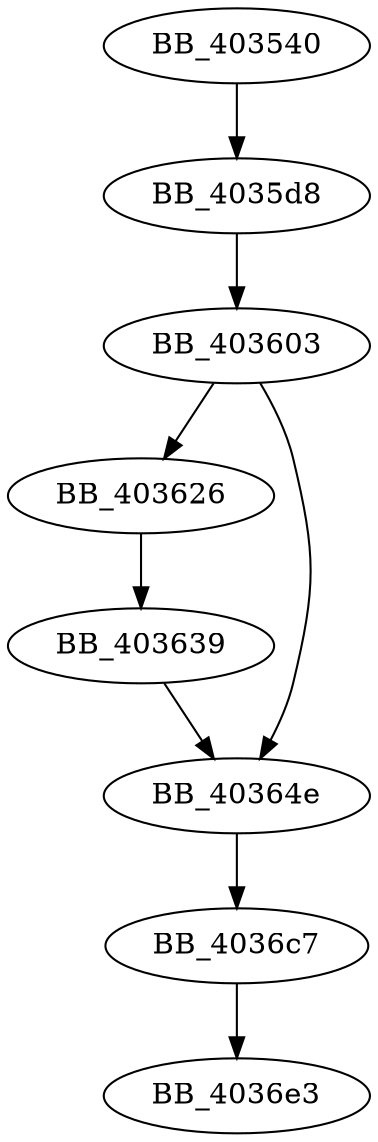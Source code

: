DiGraph sub_403540{
BB_403540->BB_4035d8
BB_4035d8->BB_403603
BB_403603->BB_403626
BB_403603->BB_40364e
BB_403626->BB_403639
BB_403639->BB_40364e
BB_40364e->BB_4036c7
BB_4036c7->BB_4036e3
}
